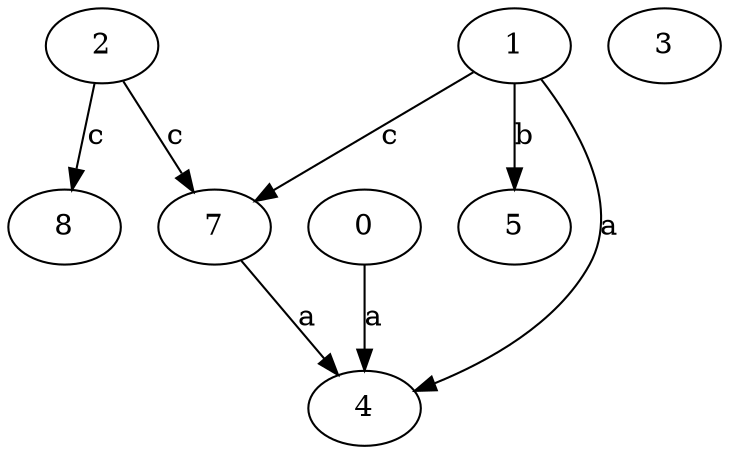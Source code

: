 strict digraph  {
2;
3;
4;
5;
0;
1;
7;
8;
2 -> 7  [label=c];
2 -> 8  [label=c];
0 -> 4  [label=a];
1 -> 4  [label=a];
1 -> 5  [label=b];
1 -> 7  [label=c];
7 -> 4  [label=a];
}
